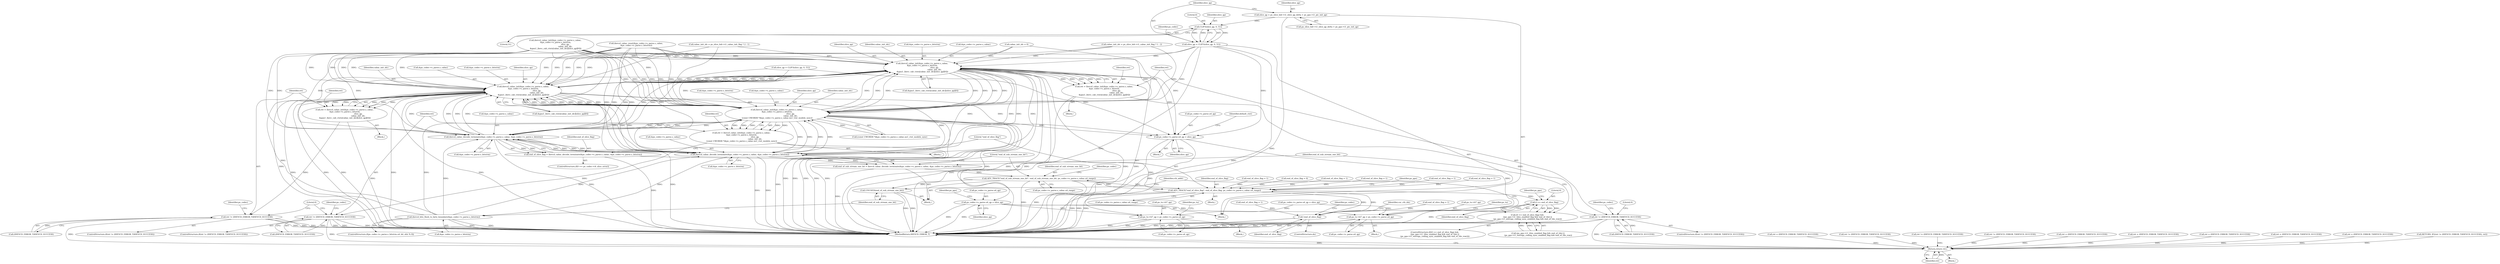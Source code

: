 digraph "0_Android_2b9fb0c2074d370a254b35e2489de2d94943578d@integer" {
"1001138" [label="(Call,slice_qp = ps_slice_hdr->i1_slice_qp_delta + ps_pps->i1_pic_init_qp)"];
"1001149" [label="(Call,CLIP3(slice_qp, 0, 51))"];
"1001147" [label="(Call,slice_qp = CLIP3(slice_qp, 0, 51))"];
"1001153" [label="(Call,ps_codec->s_parse.u4_qp = slice_qp)"];
"1001993" [label="(Call,ps_tu->b7_qp = ps_codec->s_parse.u4_qp)"];
"1002264" [label="(Call,ps_tu->b7_qp = ps_codec->s_parse.u4_qp)"];
"1001305" [label="(Call,ihevcd_cabac_init(&ps_codec->s_parse.s_cabac,\n &ps_codec->s_parse.s_bitstrm,\n                                        slice_qp,\n                                        cabac_init_idc,\n &gau1_ihevc_cab_ctxts[cabac_init_idc][slice_qp][0]))"];
"1001303" [label="(Call,ret = ihevcd_cabac_init(&ps_codec->s_parse.s_cabac,\n &ps_codec->s_parse.s_bitstrm,\n                                        slice_qp,\n                                        cabac_init_idc,\n &gau1_ihevc_cab_ctxts[cabac_init_idc][slice_qp][0]))"];
"1001329" [label="(Call,ret != (IHEVCD_ERROR_T)IHEVCD_SUCCESS)"];
"1005289" [label="(Return,return ret;)"];
"1001564" [label="(Call,ps_codec->s_parse.u4_qp = slice_qp)"];
"1001576" [label="(Call,ihevcd_cabac_init(&ps_codec->s_parse.s_cabac,\n &ps_codec->s_parse.s_bitstrm,\n                                            slice_qp,\n                                            cabac_init_idc,\n &gau1_ihevc_cab_ctxts[cabac_init_idc][slice_qp][0]))"];
"1001574" [label="(Call,ret = ihevcd_cabac_init(&ps_codec->s_parse.s_cabac,\n &ps_codec->s_parse.s_bitstrm,\n                                            slice_qp,\n                                            cabac_init_idc,\n &gau1_ihevc_cab_ctxts[cabac_init_idc][slice_qp][0]))"];
"1001600" [label="(Call,ret != (IHEVCD_ERROR_T)IHEVCD_SUCCESS)"];
"1001623" [label="(Call,ihevcd_cabac_init(&ps_codec->s_parse.s_cabac,\n &ps_codec->s_parse.s_bitstrm,\n                                            slice_qp,\n                                            cabac_init_idc,\n (const UWORD8 *)&ps_codec->s_parse.s_cabac.au1_ctxt_models_sync))"];
"1001621" [label="(Call,ret = ihevcd_cabac_init(&ps_codec->s_parse.s_cabac,\n &ps_codec->s_parse.s_bitstrm,\n                                            slice_qp,\n                                            cabac_init_idc,\n (const UWORD8 *)&ps_codec->s_parse.s_cabac.au1_ctxt_models_sync))"];
"1001649" [label="(Call,ret != (IHEVCD_ERROR_T)IHEVCD_SUCCESS)"];
"1002405" [label="(Call,ihevcd_cabac_decode_terminate(&ps_codec->s_parse.s_cabac, &ps_codec->s_parse.s_bitstrm))"];
"1002403" [label="(Call,end_of_slice_flag = ihevcd_cabac_decode_terminate(&ps_codec->s_parse.s_cabac, &ps_codec->s_parse.s_bitstrm))"];
"1002418" [label="(Call,AEV_TRACE(\"end_of_slice_flag\", end_of_slice_flag, ps_codec->s_parse.s_cabac.u4_range))"];
"1002525" [label="(Call,0 == end_of_slice_flag)"];
"1002524" [label="(Call,(0 == end_of_slice_flag) &&\n ((ps_pps->i1_tiles_enabled_flag && end_of_tile) ||\n (ps_pps->i1_entropy_coding_sync_enabled_flag && end_of_tile_row)))"];
"1004893" [label="(Call,!end_of_slice_flag)"];
"1002556" [label="(Call,AEV_TRACE(\"end_of_sub_stream_one_bit\", end_of_sub_stream_one_bit, ps_codec->s_parse.s_cabac.u4_range))"];
"1002583" [label="(Call,UNUSED(end_of_sub_stream_one_bit))"];
"1002543" [label="(Call,ihevcd_cabac_decode_terminate(&ps_codec->s_parse.s_cabac, &ps_codec->s_parse.s_bitstrm))"];
"1002541" [label="(Call,end_of_sub_stream_one_bit = ihevcd_cabac_decode_terminate(&ps_codec->s_parse.s_cabac, &ps_codec->s_parse.s_bitstrm))"];
"1002576" [label="(Call,ihevcd_bits_flush_to_byte_boundary(&ps_codec->s_parse.s_bitstrm))"];
"1002558" [label="(Identifier,end_of_sub_stream_one_bit)"];
"1001320" [label="(Call,&gau1_ihevc_cab_ctxts[cabac_init_idc][slice_qp][0])"];
"1001331" [label="(Call,(IHEVCD_ERROR_T)IHEVCD_SUCCESS)"];
"1002542" [label="(Identifier,end_of_sub_stream_one_bit)"];
"1002583" [label="(Call,UNUSED(end_of_sub_stream_one_bit))"];
"1002420" [label="(Identifier,end_of_slice_flag)"];
"1002566" [label="(ControlStructure,if(ps_codec->s_parse.s_bitstrm.u4_bit_ofst % 8))"];
"1000191" [label="(Call,ret = (IHEVCD_ERROR_T)IHEVCD_SUCCESS)"];
"1001583" [label="(Call,&ps_codec->s_parse.s_bitstrm)"];
"1002559" [label="(Call,ps_codec->s_parse.s_cabac.u4_range)"];
"1000839" [label="(Call,cabac_init_idc = ps_slice_hdr->i1_cabac_init_flag ? 2 : 1)"];
"1001330" [label="(Identifier,ret)"];
"1001648" [label="(ControlStructure,if(ret != (IHEVCD_ERROR_T)IHEVCD_SUCCESS))"];
"1001997" [label="(Call,ps_codec->s_parse.u4_qp)"];
"1001010" [label="(Call,ret != (IHEVCD_ERROR_T)IHEVCD_SUCCESS)"];
"1001156" [label="(Identifier,ps_codec)"];
"1002164" [label="(Block,)"];
"1000866" [label="(Call,slice_qp = CLIP3(slice_qp, 0, 51))"];
"1002577" [label="(Call,&ps_codec->s_parse.s_bitstrm)"];
"1005291" [label="(MethodReturn,IHEVCD_ERROR_T)"];
"1001564" [label="(Call,ps_codec->s_parse.u4_qp = slice_qp)"];
"1001576" [label="(Call,ihevcd_cabac_init(&ps_codec->s_parse.s_cabac,\n &ps_codec->s_parse.s_bitstrm,\n                                            slice_qp,\n                                            cabac_init_idc,\n &gau1_ihevc_cab_ctxts[cabac_init_idc][slice_qp][0]))"];
"1002412" [label="(Call,&ps_codec->s_parse.s_bitstrm)"];
"1005290" [label="(Identifier,ret)"];
"1002543" [label="(Call,ihevcd_cabac_decode_terminate(&ps_codec->s_parse.s_cabac, &ps_codec->s_parse.s_bitstrm))"];
"1002268" [label="(Call,ps_codec->s_parse.u4_qp)"];
"1002527" [label="(Identifier,end_of_slice_flag)"];
"1002556" [label="(Call,AEV_TRACE(\"end_of_sub_stream_one_bit\", end_of_sub_stream_one_bit, ps_codec->s_parse.s_cabac.u4_range))"];
"1001137" [label="(Block,)"];
"1001651" [label="(Call,(IHEVCD_ERROR_T)IHEVCD_SUCCESS)"];
"1001630" [label="(Call,&ps_codec->s_parse.s_bitstrm)"];
"1001589" [label="(Identifier,slice_qp)"];
"1001599" [label="(ControlStructure,if(ret != (IHEVCD_ERROR_T)IHEVCD_SUCCESS))"];
"1001608" [label="(Identifier,ps_codec)"];
"1001572" [label="(Identifier,default_ctxt)"];
"1000901" [label="(Call,ps_codec->s_parse.u4_qp = slice_qp)"];
"1001328" [label="(ControlStructure,if(ret != (IHEVCD_ERROR_T)IHEVCD_SUCCESS))"];
"1002525" [label="(Call,0 == end_of_slice_flag)"];
"1001151" [label="(Literal,0)"];
"1001154" [label="(Call,ps_codec->s_parse.u4_qp)"];
"1001866" [label="(Call,ret != (IHEVCD_ERROR_T)IHEVCD_SUCCESS)"];
"1001573" [label="(Block,)"];
"1004894" [label="(Identifier,end_of_slice_flag)"];
"1001602" [label="(Call,(IHEVCD_ERROR_T)IHEVCD_SUCCESS)"];
"1002571" [label="(Identifier,ps_codec)"];
"1001993" [label="(Call,ps_tu->b7_qp = ps_codec->s_parse.u4_qp)"];
"1001670" [label="(Literal,0)"];
"1001021" [label="(Call,end_of_slice_flag = 1)"];
"1002584" [label="(Identifier,end_of_sub_stream_one_bit)"];
"1000197" [label="(Call,end_of_slice_flag = 0)"];
"1001303" [label="(Call,ret = ihevcd_cabac_init(&ps_codec->s_parse.s_cabac,\n &ps_codec->s_parse.s_bitstrm,\n                                        slice_qp,\n                                        cabac_init_idc,\n &gau1_ihevc_cab_ctxts[cabac_init_idc][slice_qp][0]))"];
"1002539" [label="(Block,)"];
"1001148" [label="(Identifier,slice_qp)"];
"1002576" [label="(Call,ihevcd_bits_flush_to_byte_boundary(&ps_codec->s_parse.s_bitstrm))"];
"1001601" [label="(Identifier,ret)"];
"1001448" [label="(Call,ret != (IHEVCD_ERROR_T)IHEVCD_SUCCESS)"];
"1001624" [label="(Call,&ps_codec->s_parse.s_cabac)"];
"1001329" [label="(Call,ret != (IHEVCD_ERROR_T)IHEVCD_SUCCESS)"];
"1002528" [label="(Call,(ps_pps->i1_tiles_enabled_flag && end_of_tile) ||\n (ps_pps->i1_entropy_coding_sync_enabled_flag && end_of_tile_row))"];
"1001565" [label="(Call,ps_codec->s_parse.u4_qp)"];
"1001034" [label="(Identifier,cur_ctb_idx)"];
"1002264" [label="(Call,ps_tu->b7_qp = ps_codec->s_parse.u4_qp)"];
"1002397" [label="(ControlStructure,if(0 == ps_codec->i4_slice_error))"];
"1001343" [label="(Call,ret = (IHEVCD_ERROR_T)IHEVCD_SUCCESS)"];
"1001153" [label="(Call,ps_codec->s_parse.u4_qp = slice_qp)"];
"1001161" [label="(Identifier,ps_pps)"];
"1001575" [label="(Identifier,ret)"];
"1001650" [label="(Identifier,ret)"];
"1002421" [label="(Call,ps_codec->s_parse.s_cabac.u4_range)"];
"1002588" [label="(Identifier,ctb_addr)"];
"1002418" [label="(Call,AEV_TRACE(\"end_of_slice_flag\", end_of_slice_flag, ps_codec->s_parse.s_cabac.u4_range))"];
"1001621" [label="(Call,ret = ihevcd_cabac_init(&ps_codec->s_parse.s_cabac,\n &ps_codec->s_parse.s_bitstrm,\n                                            slice_qp,\n                                            cabac_init_idc,\n (const UWORD8 *)&ps_codec->s_parse.s_cabac.au1_ctxt_models_sync))"];
"1001305" [label="(Call,ihevcd_cabac_init(&ps_codec->s_parse.s_cabac,\n &ps_codec->s_parse.s_bitstrm,\n                                        slice_qp,\n                                        cabac_init_idc,\n &gau1_ihevc_cab_ctxts[cabac_init_idc][slice_qp][0]))"];
"1002541" [label="(Call,end_of_sub_stream_one_bit = ihevcd_cabac_decode_terminate(&ps_codec->s_parse.s_cabac, &ps_codec->s_parse.s_bitstrm))"];
"1001319" [label="(Identifier,cabac_init_idc)"];
"1001611" [label="(Call,end_of_slice_flag = 1)"];
"1001570" [label="(Identifier,slice_qp)"];
"1001623" [label="(Call,ihevcd_cabac_init(&ps_codec->s_parse.s_cabac,\n &ps_codec->s_parse.s_bitstrm,\n                                            slice_qp,\n                                            cabac_init_idc,\n (const UWORD8 *)&ps_codec->s_parse.s_cabac.au1_ctxt_models_sync))"];
"1001590" [label="(Identifier,cabac_init_idc)"];
"1001649" [label="(Call,ret != (IHEVCD_ERROR_T)IHEVCD_SUCCESS)"];
"1001150" [label="(Identifier,slice_qp)"];
"1000828" [label="(Call,cabac_init_idc = 0)"];
"1000986" [label="(Call,ihevcd_cabac_init(&ps_codec->s_parse.s_cabac,\n &ps_codec->s_parse.s_bitstrm,\n                                slice_qp,\n                                cabac_init_idc,\n &gau1_ihevc_cab_ctxts[cabac_init_idc][slice_qp][0]))"];
"1001304" [label="(Identifier,ret)"];
"1001029" [label="(ControlStructure,do)"];
"1002405" [label="(Call,ihevcd_cabac_decode_terminate(&ps_codec->s_parse.s_cabac, &ps_codec->s_parse.s_bitstrm))"];
"1001660" [label="(Call,end_of_slice_flag = 1)"];
"1001534" [label="(Block,)"];
"1001591" [label="(Call,&gau1_ihevc_cab_ctxts[cabac_init_idc][slice_qp][0])"];
"1002265" [label="(Call,ps_tu->b7_qp)"];
"1002004" [label="(Identifier,ps_tu)"];
"1001614" [label="(Call,ret = (IHEVCD_ERROR_T)IHEVCD_SUCCESS)"];
"1001620" [label="(Block,)"];
"1004887" [label="(Call,end_of_slice_flag = 1)"];
"1001159" [label="(Identifier,slice_qp)"];
"1002403" [label="(Call,end_of_slice_flag = ihevcd_cabac_decode_terminate(&ps_codec->s_parse.s_cabac, &ps_codec->s_parse.s_bitstrm))"];
"1001337" [label="(Identifier,ps_codec)"];
"1001622" [label="(Identifier,ret)"];
"1002158" [label="(Call,ret = (IHEVCD_ERROR_T)IHEVCD_SUCCESS)"];
"1002431" [label="(Identifier,ps_pps)"];
"1002526" [label="(Literal,0)"];
"1001152" [label="(Literal,51)"];
"1004810" [label="(Call,end_of_slice_flag = 1)"];
"1004897" [label="(Identifier,ps_codec)"];
"1001350" [label="(Literal,0)"];
"1001147" [label="(Call,slice_qp = CLIP3(slice_qp, 0, 51))"];
"1001657" [label="(Identifier,ps_codec)"];
"1001577" [label="(Call,&ps_codec->s_parse.s_cabac)"];
"1001994" [label="(Call,ps_tu->b7_qp)"];
"1004893" [label="(Call,!end_of_slice_flag)"];
"1001024" [label="(Call,ret = (IHEVCD_ERROR_T)IHEVCD_SUCCESS)"];
"1002557" [label="(Literal,\"end_of_sub_stream_one_bit\")"];
"1001149" [label="(Call,CLIP3(slice_qp, 0, 51))"];
"1002531" [label="(Identifier,ps_pps)"];
"1002524" [label="(Call,(0 == end_of_slice_flag) &&\n ((ps_pps->i1_tiles_enabled_flag && end_of_tile) ||\n (ps_pps->i1_entropy_coding_sync_enabled_flag && end_of_tile_row)))"];
"1002406" [label="(Call,&ps_codec->s_parse.s_cabac)"];
"1001638" [label="(Call,(const UWORD8 *)&ps_codec->s_parse.s_cabac.au1_ctxt_models_sync)"];
"1002419" [label="(Literal,\"end_of_slice_flag\")"];
"1002523" [label="(ControlStructure,if((0 == end_of_slice_flag) &&\n ((ps_pps->i1_tiles_enabled_flag && end_of_tile) ||\n (ps_pps->i1_entropy_coding_sync_enabled_flag && end_of_tile_row))))"];
"1001312" [label="(Call,&ps_codec->s_parse.s_bitstrm)"];
"1005289" [label="(Return,return ret;)"];
"1001636" [label="(Identifier,slice_qp)"];
"1001306" [label="(Call,&ps_codec->s_parse.s_cabac)"];
"1002544" [label="(Call,&ps_codec->s_parse.s_cabac)"];
"1001302" [label="(Block,)"];
"1001871" [label="(Block,)"];
"1001574" [label="(Call,ret = ihevcd_cabac_init(&ps_codec->s_parse.s_cabac,\n &ps_codec->s_parse.s_bitstrm,\n                                            slice_qp,\n                                            cabac_init_idc,\n &gau1_ihevc_cab_ctxts[cabac_init_idc][slice_qp][0]))"];
"1001138" [label="(Call,slice_qp = ps_slice_hdr->i1_slice_qp_delta + ps_pps->i1_pic_init_qp)"];
"1001600" [label="(Call,ret != (IHEVCD_ERROR_T)IHEVCD_SUCCESS)"];
"1001139" [label="(Identifier,slice_qp)"];
"1002275" [label="(Identifier,ps_tu)"];
"1002155" [label="(Call,end_of_slice_flag = 1)"];
"1001140" [label="(Call,ps_slice_hdr->i1_slice_qp_delta + ps_pps->i1_pic_init_qp)"];
"1001663" [label="(Call,ret = (IHEVCD_ERROR_T)IHEVCD_SUCCESS)"];
"1002404" [label="(Identifier,end_of_slice_flag)"];
"1001340" [label="(Call,end_of_slice_flag = 1)"];
"1001318" [label="(Identifier,slice_qp)"];
"1001030" [label="(Block,)"];
"1000951" [label="(Call,ihevcd_cabac_reset(&ps_codec->s_parse.s_cabac,\n &ps_codec->s_parse.s_bitstrm))"];
"1000189" [label="(Block,)"];
"1000510" [label="(Call,RETURN_IF((ret != (IHEVCD_ERROR_T)IHEVCD_SUCCESS), ret))"];
"1001637" [label="(Identifier,cabac_init_idc)"];
"1000849" [label="(Call,cabac_init_idc = ps_slice_hdr->i1_cabac_init_flag ? 1 : 2)"];
"1002550" [label="(Call,&ps_codec->s_parse.s_bitstrm)"];
"1001138" -> "1001137"  [label="AST: "];
"1001138" -> "1001140"  [label="CFG: "];
"1001139" -> "1001138"  [label="AST: "];
"1001140" -> "1001138"  [label="AST: "];
"1001148" -> "1001138"  [label="CFG: "];
"1001138" -> "1005291"  [label="DDG: "];
"1001138" -> "1001149"  [label="DDG: "];
"1001149" -> "1001147"  [label="AST: "];
"1001149" -> "1001152"  [label="CFG: "];
"1001150" -> "1001149"  [label="AST: "];
"1001151" -> "1001149"  [label="AST: "];
"1001152" -> "1001149"  [label="AST: "];
"1001147" -> "1001149"  [label="CFG: "];
"1001149" -> "1001147"  [label="DDG: "];
"1001149" -> "1001147"  [label="DDG: "];
"1001149" -> "1001147"  [label="DDG: "];
"1001147" -> "1001137"  [label="AST: "];
"1001148" -> "1001147"  [label="AST: "];
"1001156" -> "1001147"  [label="CFG: "];
"1001147" -> "1005291"  [label="DDG: "];
"1001147" -> "1001153"  [label="DDG: "];
"1001147" -> "1001305"  [label="DDG: "];
"1001147" -> "1001564"  [label="DDG: "];
"1001147" -> "1001576"  [label="DDG: "];
"1001147" -> "1001623"  [label="DDG: "];
"1001153" -> "1001137"  [label="AST: "];
"1001153" -> "1001159"  [label="CFG: "];
"1001154" -> "1001153"  [label="AST: "];
"1001159" -> "1001153"  [label="AST: "];
"1001161" -> "1001153"  [label="CFG: "];
"1001153" -> "1005291"  [label="DDG: "];
"1001153" -> "1005291"  [label="DDG: "];
"1001153" -> "1001993"  [label="DDG: "];
"1001153" -> "1002264"  [label="DDG: "];
"1001993" -> "1001871"  [label="AST: "];
"1001993" -> "1001997"  [label="CFG: "];
"1001994" -> "1001993"  [label="AST: "];
"1001997" -> "1001993"  [label="AST: "];
"1002004" -> "1001993"  [label="CFG: "];
"1001993" -> "1005291"  [label="DDG: "];
"1001993" -> "1005291"  [label="DDG: "];
"1001564" -> "1001993"  [label="DDG: "];
"1000901" -> "1001993"  [label="DDG: "];
"1002264" -> "1002164"  [label="AST: "];
"1002264" -> "1002268"  [label="CFG: "];
"1002265" -> "1002264"  [label="AST: "];
"1002268" -> "1002264"  [label="AST: "];
"1002275" -> "1002264"  [label="CFG: "];
"1002264" -> "1005291"  [label="DDG: "];
"1002264" -> "1005291"  [label="DDG: "];
"1001564" -> "1002264"  [label="DDG: "];
"1000901" -> "1002264"  [label="DDG: "];
"1001305" -> "1001303"  [label="AST: "];
"1001305" -> "1001320"  [label="CFG: "];
"1001306" -> "1001305"  [label="AST: "];
"1001312" -> "1001305"  [label="AST: "];
"1001318" -> "1001305"  [label="AST: "];
"1001319" -> "1001305"  [label="AST: "];
"1001320" -> "1001305"  [label="AST: "];
"1001303" -> "1001305"  [label="CFG: "];
"1001305" -> "1005291"  [label="DDG: "];
"1001305" -> "1005291"  [label="DDG: "];
"1001305" -> "1005291"  [label="DDG: "];
"1001305" -> "1005291"  [label="DDG: "];
"1001305" -> "1005291"  [label="DDG: "];
"1001305" -> "1001303"  [label="DDG: "];
"1001305" -> "1001303"  [label="DDG: "];
"1001305" -> "1001303"  [label="DDG: "];
"1001305" -> "1001303"  [label="DDG: "];
"1001305" -> "1001303"  [label="DDG: "];
"1002543" -> "1001305"  [label="DDG: "];
"1002543" -> "1001305"  [label="DDG: "];
"1002405" -> "1001305"  [label="DDG: "];
"1002405" -> "1001305"  [label="DDG: "];
"1001623" -> "1001305"  [label="DDG: "];
"1001623" -> "1001305"  [label="DDG: "];
"1001623" -> "1001305"  [label="DDG: "];
"1000951" -> "1001305"  [label="DDG: "];
"1000951" -> "1001305"  [label="DDG: "];
"1000986" -> "1001305"  [label="DDG: "];
"1000986" -> "1001305"  [label="DDG: "];
"1000986" -> "1001305"  [label="DDG: "];
"1000986" -> "1001305"  [label="DDG: "];
"1001576" -> "1001305"  [label="DDG: "];
"1001576" -> "1001305"  [label="DDG: "];
"1001576" -> "1001305"  [label="DDG: "];
"1001576" -> "1001305"  [label="DDG: "];
"1002576" -> "1001305"  [label="DDG: "];
"1000828" -> "1001305"  [label="DDG: "];
"1000849" -> "1001305"  [label="DDG: "];
"1000839" -> "1001305"  [label="DDG: "];
"1001305" -> "1001564"  [label="DDG: "];
"1001305" -> "1001576"  [label="DDG: "];
"1001305" -> "1001576"  [label="DDG: "];
"1001305" -> "1001576"  [label="DDG: "];
"1001305" -> "1001576"  [label="DDG: "];
"1001305" -> "1001576"  [label="DDG: "];
"1001305" -> "1001623"  [label="DDG: "];
"1001305" -> "1001623"  [label="DDG: "];
"1001305" -> "1001623"  [label="DDG: "];
"1001305" -> "1001623"  [label="DDG: "];
"1001305" -> "1002405"  [label="DDG: "];
"1001305" -> "1002405"  [label="DDG: "];
"1001305" -> "1002543"  [label="DDG: "];
"1001305" -> "1002543"  [label="DDG: "];
"1001303" -> "1001302"  [label="AST: "];
"1001304" -> "1001303"  [label="AST: "];
"1001330" -> "1001303"  [label="CFG: "];
"1001303" -> "1005291"  [label="DDG: "];
"1001303" -> "1001329"  [label="DDG: "];
"1001329" -> "1001328"  [label="AST: "];
"1001329" -> "1001331"  [label="CFG: "];
"1001330" -> "1001329"  [label="AST: "];
"1001331" -> "1001329"  [label="AST: "];
"1001337" -> "1001329"  [label="CFG: "];
"1001350" -> "1001329"  [label="CFG: "];
"1001329" -> "1005291"  [label="DDG: "];
"1001329" -> "1005291"  [label="DDG: "];
"1001329" -> "1005291"  [label="DDG: "];
"1001331" -> "1001329"  [label="DDG: "];
"1001329" -> "1005289"  [label="DDG: "];
"1005289" -> "1000189"  [label="AST: "];
"1005289" -> "1005290"  [label="CFG: "];
"1005290" -> "1005289"  [label="AST: "];
"1005291" -> "1005289"  [label="CFG: "];
"1005289" -> "1005291"  [label="DDG: "];
"1005290" -> "1005289"  [label="DDG: "];
"1001448" -> "1005289"  [label="DDG: "];
"1000510" -> "1005289"  [label="DDG: "];
"1002158" -> "1005289"  [label="DDG: "];
"1001343" -> "1005289"  [label="DDG: "];
"1001866" -> "1005289"  [label="DDG: "];
"1001010" -> "1005289"  [label="DDG: "];
"1001600" -> "1005289"  [label="DDG: "];
"1000191" -> "1005289"  [label="DDG: "];
"1001614" -> "1005289"  [label="DDG: "];
"1001649" -> "1005289"  [label="DDG: "];
"1001024" -> "1005289"  [label="DDG: "];
"1001663" -> "1005289"  [label="DDG: "];
"1001564" -> "1001534"  [label="AST: "];
"1001564" -> "1001570"  [label="CFG: "];
"1001565" -> "1001564"  [label="AST: "];
"1001570" -> "1001564"  [label="AST: "];
"1001572" -> "1001564"  [label="CFG: "];
"1001564" -> "1005291"  [label="DDG: "];
"1001623" -> "1001564"  [label="DDG: "];
"1000866" -> "1001564"  [label="DDG: "];
"1000986" -> "1001564"  [label="DDG: "];
"1001576" -> "1001564"  [label="DDG: "];
"1001576" -> "1001574"  [label="AST: "];
"1001576" -> "1001591"  [label="CFG: "];
"1001577" -> "1001576"  [label="AST: "];
"1001583" -> "1001576"  [label="AST: "];
"1001589" -> "1001576"  [label="AST: "];
"1001590" -> "1001576"  [label="AST: "];
"1001591" -> "1001576"  [label="AST: "];
"1001574" -> "1001576"  [label="CFG: "];
"1001576" -> "1005291"  [label="DDG: "];
"1001576" -> "1005291"  [label="DDG: "];
"1001576" -> "1005291"  [label="DDG: "];
"1001576" -> "1005291"  [label="DDG: "];
"1001576" -> "1005291"  [label="DDG: "];
"1001576" -> "1001574"  [label="DDG: "];
"1001576" -> "1001574"  [label="DDG: "];
"1001576" -> "1001574"  [label="DDG: "];
"1001576" -> "1001574"  [label="DDG: "];
"1001576" -> "1001574"  [label="DDG: "];
"1002543" -> "1001576"  [label="DDG: "];
"1002543" -> "1001576"  [label="DDG: "];
"1002405" -> "1001576"  [label="DDG: "];
"1002405" -> "1001576"  [label="DDG: "];
"1001623" -> "1001576"  [label="DDG: "];
"1001623" -> "1001576"  [label="DDG: "];
"1001623" -> "1001576"  [label="DDG: "];
"1001623" -> "1001576"  [label="DDG: "];
"1000951" -> "1001576"  [label="DDG: "];
"1000951" -> "1001576"  [label="DDG: "];
"1000986" -> "1001576"  [label="DDG: "];
"1000986" -> "1001576"  [label="DDG: "];
"1000986" -> "1001576"  [label="DDG: "];
"1000986" -> "1001576"  [label="DDG: "];
"1000986" -> "1001576"  [label="DDG: "];
"1002576" -> "1001576"  [label="DDG: "];
"1000866" -> "1001576"  [label="DDG: "];
"1000828" -> "1001576"  [label="DDG: "];
"1000849" -> "1001576"  [label="DDG: "];
"1000839" -> "1001576"  [label="DDG: "];
"1001576" -> "1001623"  [label="DDG: "];
"1001576" -> "1001623"  [label="DDG: "];
"1001576" -> "1001623"  [label="DDG: "];
"1001576" -> "1001623"  [label="DDG: "];
"1001576" -> "1002405"  [label="DDG: "];
"1001576" -> "1002405"  [label="DDG: "];
"1001576" -> "1002543"  [label="DDG: "];
"1001576" -> "1002543"  [label="DDG: "];
"1001574" -> "1001573"  [label="AST: "];
"1001575" -> "1001574"  [label="AST: "];
"1001601" -> "1001574"  [label="CFG: "];
"1001574" -> "1005291"  [label="DDG: "];
"1001574" -> "1001600"  [label="DDG: "];
"1001600" -> "1001599"  [label="AST: "];
"1001600" -> "1001602"  [label="CFG: "];
"1001601" -> "1001600"  [label="AST: "];
"1001602" -> "1001600"  [label="AST: "];
"1001608" -> "1001600"  [label="CFG: "];
"1001670" -> "1001600"  [label="CFG: "];
"1001600" -> "1005291"  [label="DDG: "];
"1001600" -> "1005291"  [label="DDG: "];
"1001600" -> "1005291"  [label="DDG: "];
"1001602" -> "1001600"  [label="DDG: "];
"1001623" -> "1001621"  [label="AST: "];
"1001623" -> "1001638"  [label="CFG: "];
"1001624" -> "1001623"  [label="AST: "];
"1001630" -> "1001623"  [label="AST: "];
"1001636" -> "1001623"  [label="AST: "];
"1001637" -> "1001623"  [label="AST: "];
"1001638" -> "1001623"  [label="AST: "];
"1001621" -> "1001623"  [label="CFG: "];
"1001623" -> "1005291"  [label="DDG: "];
"1001623" -> "1005291"  [label="DDG: "];
"1001623" -> "1005291"  [label="DDG: "];
"1001623" -> "1005291"  [label="DDG: "];
"1001623" -> "1005291"  [label="DDG: "];
"1001623" -> "1001621"  [label="DDG: "];
"1001623" -> "1001621"  [label="DDG: "];
"1001623" -> "1001621"  [label="DDG: "];
"1001623" -> "1001621"  [label="DDG: "];
"1001623" -> "1001621"  [label="DDG: "];
"1002543" -> "1001623"  [label="DDG: "];
"1002543" -> "1001623"  [label="DDG: "];
"1002405" -> "1001623"  [label="DDG: "];
"1002405" -> "1001623"  [label="DDG: "];
"1000951" -> "1001623"  [label="DDG: "];
"1000951" -> "1001623"  [label="DDG: "];
"1000986" -> "1001623"  [label="DDG: "];
"1000986" -> "1001623"  [label="DDG: "];
"1000986" -> "1001623"  [label="DDG: "];
"1000986" -> "1001623"  [label="DDG: "];
"1002576" -> "1001623"  [label="DDG: "];
"1000866" -> "1001623"  [label="DDG: "];
"1000828" -> "1001623"  [label="DDG: "];
"1000849" -> "1001623"  [label="DDG: "];
"1000839" -> "1001623"  [label="DDG: "];
"1001638" -> "1001623"  [label="DDG: "];
"1001623" -> "1002405"  [label="DDG: "];
"1001623" -> "1002405"  [label="DDG: "];
"1001623" -> "1002543"  [label="DDG: "];
"1001623" -> "1002543"  [label="DDG: "];
"1001621" -> "1001620"  [label="AST: "];
"1001622" -> "1001621"  [label="AST: "];
"1001650" -> "1001621"  [label="CFG: "];
"1001621" -> "1005291"  [label="DDG: "];
"1001621" -> "1001649"  [label="DDG: "];
"1001649" -> "1001648"  [label="AST: "];
"1001649" -> "1001651"  [label="CFG: "];
"1001650" -> "1001649"  [label="AST: "];
"1001651" -> "1001649"  [label="AST: "];
"1001657" -> "1001649"  [label="CFG: "];
"1001670" -> "1001649"  [label="CFG: "];
"1001649" -> "1005291"  [label="DDG: "];
"1001649" -> "1005291"  [label="DDG: "];
"1001649" -> "1005291"  [label="DDG: "];
"1001651" -> "1001649"  [label="DDG: "];
"1002405" -> "1002403"  [label="AST: "];
"1002405" -> "1002412"  [label="CFG: "];
"1002406" -> "1002405"  [label="AST: "];
"1002412" -> "1002405"  [label="AST: "];
"1002403" -> "1002405"  [label="CFG: "];
"1002405" -> "1005291"  [label="DDG: "];
"1002405" -> "1005291"  [label="DDG: "];
"1002405" -> "1002403"  [label="DDG: "];
"1002405" -> "1002403"  [label="DDG: "];
"1002543" -> "1002405"  [label="DDG: "];
"1002543" -> "1002405"  [label="DDG: "];
"1000951" -> "1002405"  [label="DDG: "];
"1000951" -> "1002405"  [label="DDG: "];
"1000986" -> "1002405"  [label="DDG: "];
"1000986" -> "1002405"  [label="DDG: "];
"1002576" -> "1002405"  [label="DDG: "];
"1002405" -> "1002543"  [label="DDG: "];
"1002405" -> "1002543"  [label="DDG: "];
"1002403" -> "1002397"  [label="AST: "];
"1002404" -> "1002403"  [label="AST: "];
"1002419" -> "1002403"  [label="CFG: "];
"1002403" -> "1005291"  [label="DDG: "];
"1002403" -> "1002418"  [label="DDG: "];
"1002418" -> "1001030"  [label="AST: "];
"1002418" -> "1002421"  [label="CFG: "];
"1002419" -> "1002418"  [label="AST: "];
"1002420" -> "1002418"  [label="AST: "];
"1002421" -> "1002418"  [label="AST: "];
"1002431" -> "1002418"  [label="CFG: "];
"1002418" -> "1005291"  [label="DDG: "];
"1002418" -> "1005291"  [label="DDG: "];
"1002418" -> "1005291"  [label="DDG: "];
"1002155" -> "1002418"  [label="DDG: "];
"1001660" -> "1002418"  [label="DDG: "];
"1004893" -> "1002418"  [label="DDG: "];
"1001021" -> "1002418"  [label="DDG: "];
"1000197" -> "1002418"  [label="DDG: "];
"1001340" -> "1002418"  [label="DDG: "];
"1001611" -> "1002418"  [label="DDG: "];
"1002556" -> "1002418"  [label="DDG: "];
"1002418" -> "1002525"  [label="DDG: "];
"1002418" -> "1002556"  [label="DDG: "];
"1002418" -> "1004893"  [label="DDG: "];
"1002525" -> "1002524"  [label="AST: "];
"1002525" -> "1002527"  [label="CFG: "];
"1002526" -> "1002525"  [label="AST: "];
"1002527" -> "1002525"  [label="AST: "];
"1002531" -> "1002525"  [label="CFG: "];
"1002524" -> "1002525"  [label="CFG: "];
"1002525" -> "1005291"  [label="DDG: "];
"1002525" -> "1002524"  [label="DDG: "];
"1002525" -> "1002524"  [label="DDG: "];
"1002525" -> "1004893"  [label="DDG: "];
"1002524" -> "1002523"  [label="AST: "];
"1002524" -> "1002528"  [label="CFG: "];
"1002528" -> "1002524"  [label="AST: "];
"1002542" -> "1002524"  [label="CFG: "];
"1002588" -> "1002524"  [label="CFG: "];
"1002524" -> "1005291"  [label="DDG: "];
"1002524" -> "1005291"  [label="DDG: "];
"1002524" -> "1005291"  [label="DDG: "];
"1002528" -> "1002524"  [label="DDG: "];
"1002528" -> "1002524"  [label="DDG: "];
"1004893" -> "1001029"  [label="AST: "];
"1004893" -> "1004894"  [label="CFG: "];
"1004894" -> "1004893"  [label="AST: "];
"1001034" -> "1004893"  [label="CFG: "];
"1004897" -> "1004893"  [label="CFG: "];
"1004893" -> "1005291"  [label="DDG: "];
"1004893" -> "1005291"  [label="DDG: "];
"1004810" -> "1004893"  [label="DDG: "];
"1004887" -> "1004893"  [label="DDG: "];
"1002556" -> "1002539"  [label="AST: "];
"1002556" -> "1002559"  [label="CFG: "];
"1002557" -> "1002556"  [label="AST: "];
"1002558" -> "1002556"  [label="AST: "];
"1002559" -> "1002556"  [label="AST: "];
"1002571" -> "1002556"  [label="CFG: "];
"1002556" -> "1005291"  [label="DDG: "];
"1002556" -> "1005291"  [label="DDG: "];
"1002541" -> "1002556"  [label="DDG: "];
"1002556" -> "1002583"  [label="DDG: "];
"1002583" -> "1002539"  [label="AST: "];
"1002583" -> "1002584"  [label="CFG: "];
"1002584" -> "1002583"  [label="AST: "];
"1002588" -> "1002583"  [label="CFG: "];
"1002583" -> "1005291"  [label="DDG: "];
"1002583" -> "1005291"  [label="DDG: "];
"1002543" -> "1002541"  [label="AST: "];
"1002543" -> "1002550"  [label="CFG: "];
"1002544" -> "1002543"  [label="AST: "];
"1002550" -> "1002543"  [label="AST: "];
"1002541" -> "1002543"  [label="CFG: "];
"1002543" -> "1005291"  [label="DDG: "];
"1002543" -> "1005291"  [label="DDG: "];
"1002543" -> "1002541"  [label="DDG: "];
"1002543" -> "1002541"  [label="DDG: "];
"1000951" -> "1002543"  [label="DDG: "];
"1000951" -> "1002543"  [label="DDG: "];
"1000986" -> "1002543"  [label="DDG: "];
"1000986" -> "1002543"  [label="DDG: "];
"1002576" -> "1002543"  [label="DDG: "];
"1002543" -> "1002576"  [label="DDG: "];
"1002541" -> "1002539"  [label="AST: "];
"1002542" -> "1002541"  [label="AST: "];
"1002557" -> "1002541"  [label="CFG: "];
"1002541" -> "1005291"  [label="DDG: "];
"1002576" -> "1002566"  [label="AST: "];
"1002576" -> "1002577"  [label="CFG: "];
"1002577" -> "1002576"  [label="AST: "];
"1002584" -> "1002576"  [label="CFG: "];
"1002576" -> "1005291"  [label="DDG: "];
"1002576" -> "1005291"  [label="DDG: "];
}
